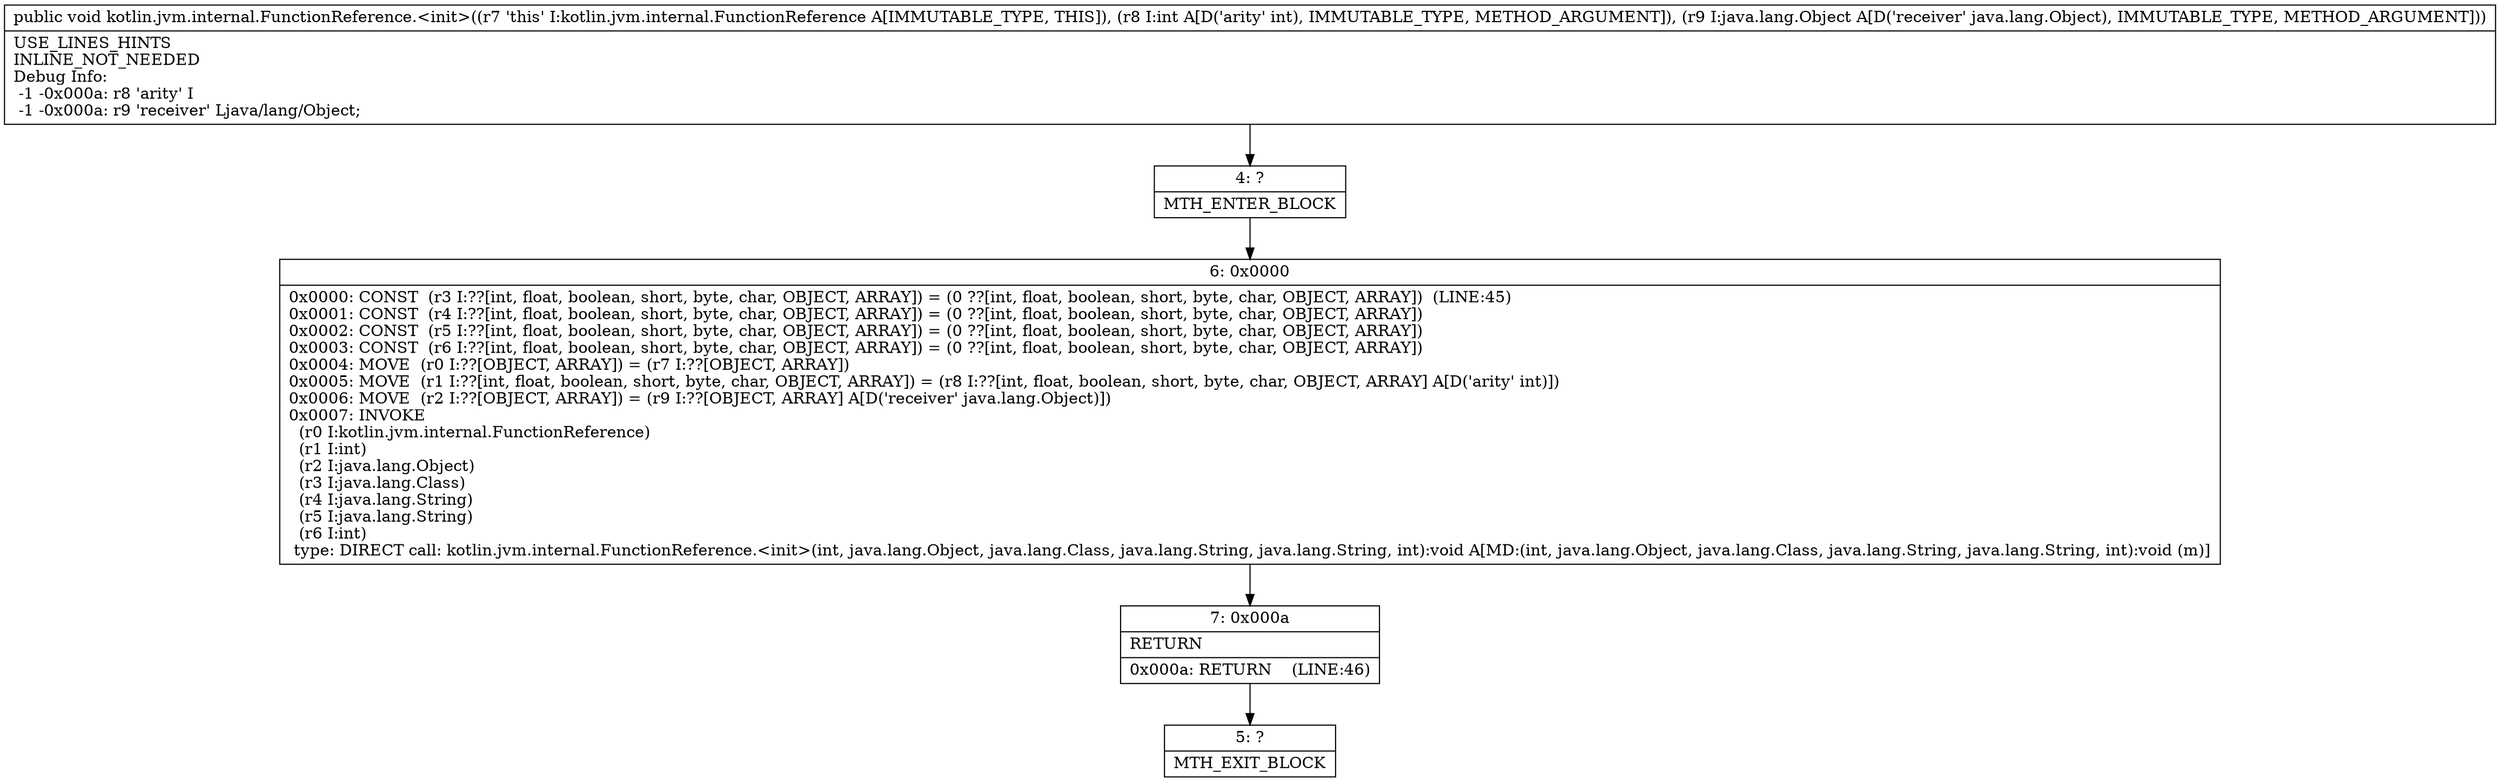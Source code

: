 digraph "CFG forkotlin.jvm.internal.FunctionReference.\<init\>(ILjava\/lang\/Object;)V" {
Node_4 [shape=record,label="{4\:\ ?|MTH_ENTER_BLOCK\l}"];
Node_6 [shape=record,label="{6\:\ 0x0000|0x0000: CONST  (r3 I:??[int, float, boolean, short, byte, char, OBJECT, ARRAY]) = (0 ??[int, float, boolean, short, byte, char, OBJECT, ARRAY])  (LINE:45)\l0x0001: CONST  (r4 I:??[int, float, boolean, short, byte, char, OBJECT, ARRAY]) = (0 ??[int, float, boolean, short, byte, char, OBJECT, ARRAY]) \l0x0002: CONST  (r5 I:??[int, float, boolean, short, byte, char, OBJECT, ARRAY]) = (0 ??[int, float, boolean, short, byte, char, OBJECT, ARRAY]) \l0x0003: CONST  (r6 I:??[int, float, boolean, short, byte, char, OBJECT, ARRAY]) = (0 ??[int, float, boolean, short, byte, char, OBJECT, ARRAY]) \l0x0004: MOVE  (r0 I:??[OBJECT, ARRAY]) = (r7 I:??[OBJECT, ARRAY]) \l0x0005: MOVE  (r1 I:??[int, float, boolean, short, byte, char, OBJECT, ARRAY]) = (r8 I:??[int, float, boolean, short, byte, char, OBJECT, ARRAY] A[D('arity' int)]) \l0x0006: MOVE  (r2 I:??[OBJECT, ARRAY]) = (r9 I:??[OBJECT, ARRAY] A[D('receiver' java.lang.Object)]) \l0x0007: INVOKE  \l  (r0 I:kotlin.jvm.internal.FunctionReference)\l  (r1 I:int)\l  (r2 I:java.lang.Object)\l  (r3 I:java.lang.Class)\l  (r4 I:java.lang.String)\l  (r5 I:java.lang.String)\l  (r6 I:int)\l type: DIRECT call: kotlin.jvm.internal.FunctionReference.\<init\>(int, java.lang.Object, java.lang.Class, java.lang.String, java.lang.String, int):void A[MD:(int, java.lang.Object, java.lang.Class, java.lang.String, java.lang.String, int):void (m)]\l}"];
Node_7 [shape=record,label="{7\:\ 0x000a|RETURN\l|0x000a: RETURN    (LINE:46)\l}"];
Node_5 [shape=record,label="{5\:\ ?|MTH_EXIT_BLOCK\l}"];
MethodNode[shape=record,label="{public void kotlin.jvm.internal.FunctionReference.\<init\>((r7 'this' I:kotlin.jvm.internal.FunctionReference A[IMMUTABLE_TYPE, THIS]), (r8 I:int A[D('arity' int), IMMUTABLE_TYPE, METHOD_ARGUMENT]), (r9 I:java.lang.Object A[D('receiver' java.lang.Object), IMMUTABLE_TYPE, METHOD_ARGUMENT]))  | USE_LINES_HINTS\lINLINE_NOT_NEEDED\lDebug Info:\l  \-1 \-0x000a: r8 'arity' I\l  \-1 \-0x000a: r9 'receiver' Ljava\/lang\/Object;\l}"];
MethodNode -> Node_4;Node_4 -> Node_6;
Node_6 -> Node_7;
Node_7 -> Node_5;
}

